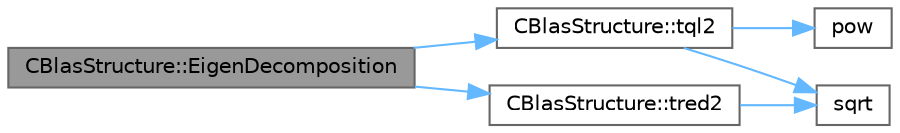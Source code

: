 digraph "CBlasStructure::EigenDecomposition"
{
 // LATEX_PDF_SIZE
  bgcolor="transparent";
  edge [fontname=Helvetica,fontsize=10,labelfontname=Helvetica,labelfontsize=10];
  node [fontname=Helvetica,fontsize=10,shape=box,height=0.2,width=0.4];
  rankdir="LR";
  Node1 [id="Node000001",label="CBlasStructure::EigenDecomposition",height=0.2,width=0.4,color="gray40", fillcolor="grey60", style="filled", fontcolor="black",tooltip="Decomposes the symmetric matrix A_ij, into eigenvectors and eigenvalues."];
  Node1 -> Node2 [id="edge1_Node000001_Node000002",color="steelblue1",style="solid",tooltip=" "];
  Node2 [id="Node000002",label="CBlasStructure::tql2",height=0.2,width=0.4,color="grey40", fillcolor="white", style="filled",URL="$classCBlasStructure.html#aeada625dd4b5aca04b6746b667948b96",tooltip="tql2 Author:"];
  Node2 -> Node3 [id="edge2_Node000002_Node000003",color="steelblue1",style="solid",tooltip=" "];
  Node3 [id="Node000003",label="pow",height=0.2,width=0.4,color="grey40", fillcolor="white", style="filled",URL="$group__SIMD.html#ga768cbdeba8e4567257959378fba27f17",tooltip=" "];
  Node2 -> Node4 [id="edge3_Node000002_Node000004",color="steelblue1",style="solid",tooltip=" "];
  Node4 [id="Node000004",label="sqrt",height=0.2,width=0.4,color="grey40", fillcolor="white", style="filled",URL="$group__SIMD.html#ga54a1925ab40fb4249ea255072520de35",tooltip=" "];
  Node1 -> Node5 [id="edge4_Node000001_Node000005",color="steelblue1",style="solid",tooltip=" "];
  Node5 [id="Node000005",label="CBlasStructure::tred2",height=0.2,width=0.4,color="grey40", fillcolor="white", style="filled",URL="$classCBlasStructure.html#abeff6932a6cd6d6c9bba7025f5055b0f",tooltip="tred2 Author:"];
  Node5 -> Node4 [id="edge5_Node000005_Node000004",color="steelblue1",style="solid",tooltip=" "];
}

